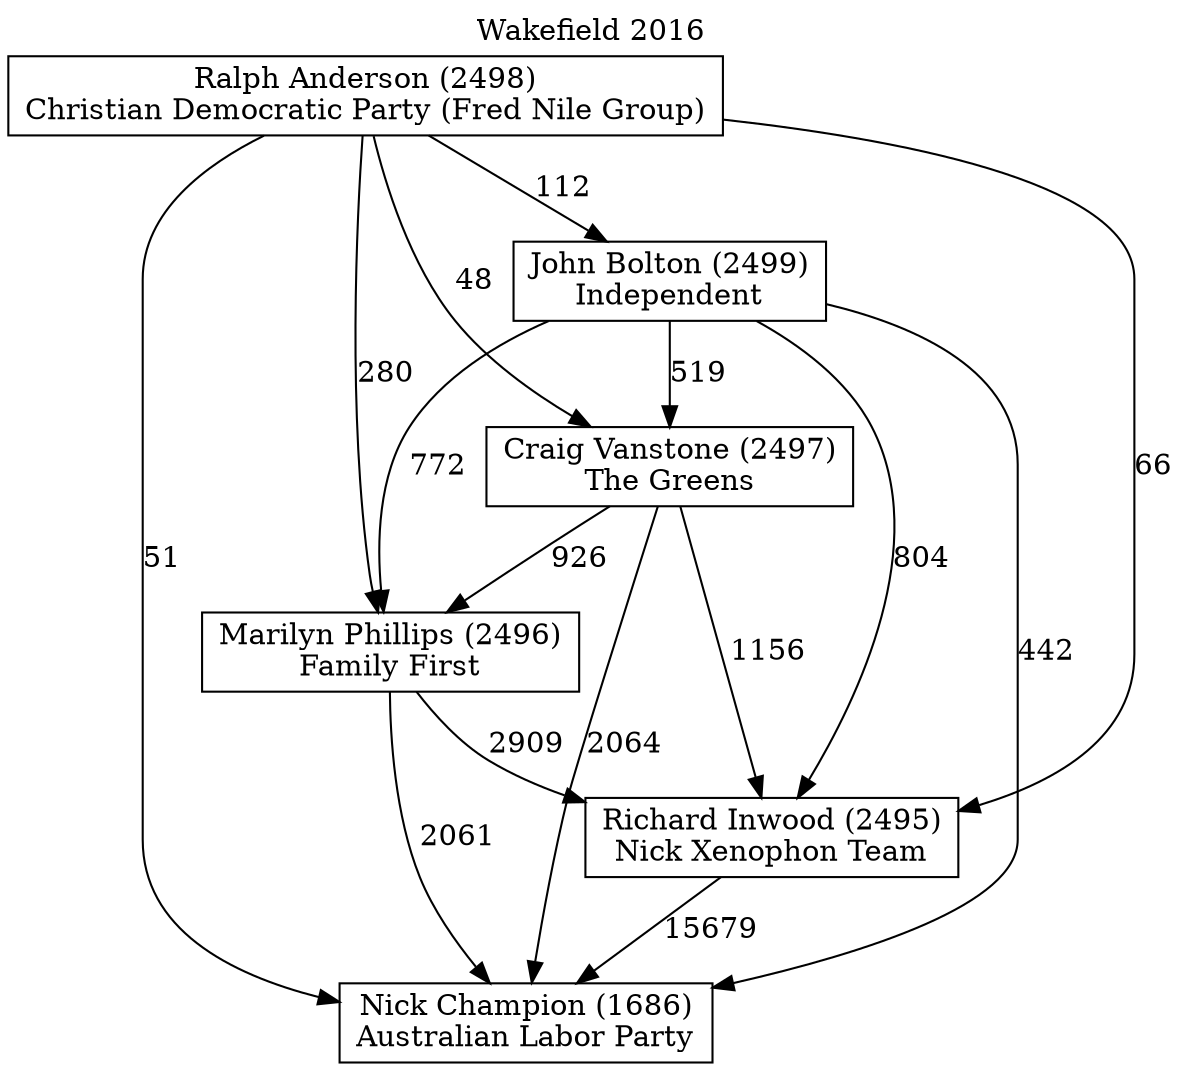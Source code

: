 // House preference flow
digraph "Nick Champion (1686)_Wakefield_2016" {
	graph [label="Wakefield 2016" labelloc=t mclimit=10]
	node [shape=box]
	"Nick Champion (1686)" [label="Nick Champion (1686)
Australian Labor Party"]
	"Richard Inwood (2495)" [label="Richard Inwood (2495)
Nick Xenophon Team"]
	"Marilyn Phillips (2496)" [label="Marilyn Phillips (2496)
Family First"]
	"Craig Vanstone (2497)" [label="Craig Vanstone (2497)
The Greens"]
	"John Bolton (2499)" [label="John Bolton (2499)
Independent"]
	"Ralph Anderson (2498)" [label="Ralph Anderson (2498)
Christian Democratic Party (Fred Nile Group)"]
	"Richard Inwood (2495)" -> "Nick Champion (1686)" [label=15679]
	"Marilyn Phillips (2496)" -> "Richard Inwood (2495)" [label=2909]
	"Craig Vanstone (2497)" -> "Marilyn Phillips (2496)" [label=926]
	"John Bolton (2499)" -> "Craig Vanstone (2497)" [label=519]
	"Ralph Anderson (2498)" -> "John Bolton (2499)" [label=112]
	"Marilyn Phillips (2496)" -> "Nick Champion (1686)" [label=2061]
	"Craig Vanstone (2497)" -> "Nick Champion (1686)" [label=2064]
	"John Bolton (2499)" -> "Nick Champion (1686)" [label=442]
	"Ralph Anderson (2498)" -> "Nick Champion (1686)" [label=51]
	"Ralph Anderson (2498)" -> "Craig Vanstone (2497)" [label=48]
	"John Bolton (2499)" -> "Marilyn Phillips (2496)" [label=772]
	"Ralph Anderson (2498)" -> "Marilyn Phillips (2496)" [label=280]
	"Craig Vanstone (2497)" -> "Richard Inwood (2495)" [label=1156]
	"John Bolton (2499)" -> "Richard Inwood (2495)" [label=804]
	"Ralph Anderson (2498)" -> "Richard Inwood (2495)" [label=66]
}
